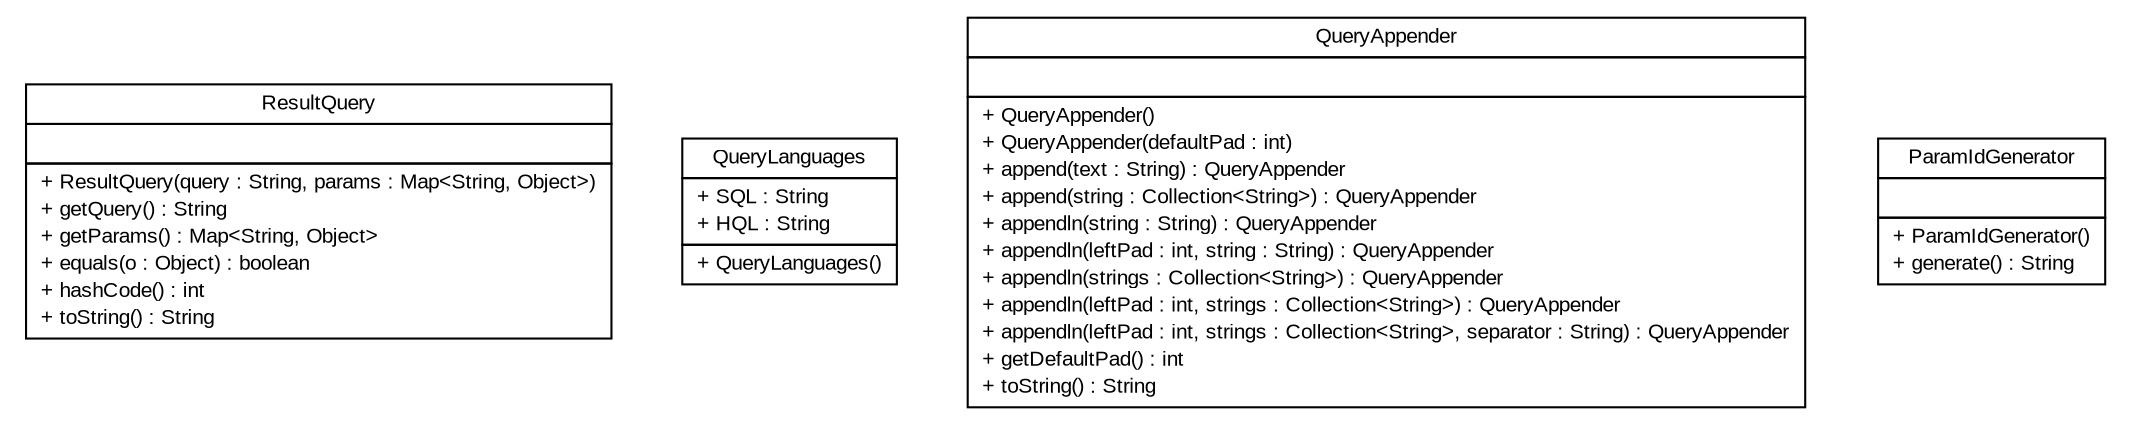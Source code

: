 #!/usr/local/bin/dot
#
# Class diagram 
# Generated by UMLGraph version R5_6 (http://www.umlgraph.org/)
#

digraph G {
	edge [fontname="arial",fontsize=10,labelfontname="arial",labelfontsize=10];
	node [fontname="arial",fontsize=10,shape=plaintext];
	nodesep=0.25;
	ranksep=0.5;
	// br.gov.to.sefaz.persistence.query.parser.domain.ResultQuery
	c36511 [label=<<table title="br.gov.to.sefaz.persistence.query.parser.domain.ResultQuery" border="0" cellborder="1" cellspacing="0" cellpadding="2" port="p" href="./ResultQuery.html">
		<tr><td><table border="0" cellspacing="0" cellpadding="1">
<tr><td align="center" balign="center"> ResultQuery </td></tr>
		</table></td></tr>
		<tr><td><table border="0" cellspacing="0" cellpadding="1">
<tr><td align="left" balign="left">  </td></tr>
		</table></td></tr>
		<tr><td><table border="0" cellspacing="0" cellpadding="1">
<tr><td align="left" balign="left"> + ResultQuery(query : String, params : Map&lt;String, Object&gt;) </td></tr>
<tr><td align="left" balign="left"> + getQuery() : String </td></tr>
<tr><td align="left" balign="left"> + getParams() : Map&lt;String, Object&gt; </td></tr>
<tr><td align="left" balign="left"> + equals(o : Object) : boolean </td></tr>
<tr><td align="left" balign="left"> + hashCode() : int </td></tr>
<tr><td align="left" balign="left"> + toString() : String </td></tr>
		</table></td></tr>
		</table>>, URL="./ResultQuery.html", fontname="arial", fontcolor="black", fontsize=10.0];
	// br.gov.to.sefaz.persistence.query.parser.domain.QueryLanguages
	c36512 [label=<<table title="br.gov.to.sefaz.persistence.query.parser.domain.QueryLanguages" border="0" cellborder="1" cellspacing="0" cellpadding="2" port="p" href="./QueryLanguages.html">
		<tr><td><table border="0" cellspacing="0" cellpadding="1">
<tr><td align="center" balign="center"> QueryLanguages </td></tr>
		</table></td></tr>
		<tr><td><table border="0" cellspacing="0" cellpadding="1">
<tr><td align="left" balign="left"> + SQL : String </td></tr>
<tr><td align="left" balign="left"> + HQL : String </td></tr>
		</table></td></tr>
		<tr><td><table border="0" cellspacing="0" cellpadding="1">
<tr><td align="left" balign="left"> + QueryLanguages() </td></tr>
		</table></td></tr>
		</table>>, URL="./QueryLanguages.html", fontname="arial", fontcolor="black", fontsize=10.0];
	// br.gov.to.sefaz.persistence.query.parser.domain.QueryAppender
	c36513 [label=<<table title="br.gov.to.sefaz.persistence.query.parser.domain.QueryAppender" border="0" cellborder="1" cellspacing="0" cellpadding="2" port="p" href="./QueryAppender.html">
		<tr><td><table border="0" cellspacing="0" cellpadding="1">
<tr><td align="center" balign="center"> QueryAppender </td></tr>
		</table></td></tr>
		<tr><td><table border="0" cellspacing="0" cellpadding="1">
<tr><td align="left" balign="left">  </td></tr>
		</table></td></tr>
		<tr><td><table border="0" cellspacing="0" cellpadding="1">
<tr><td align="left" balign="left"> + QueryAppender() </td></tr>
<tr><td align="left" balign="left"> + QueryAppender(defaultPad : int) </td></tr>
<tr><td align="left" balign="left"> + append(text : String) : QueryAppender </td></tr>
<tr><td align="left" balign="left"> + append(string : Collection&lt;String&gt;) : QueryAppender </td></tr>
<tr><td align="left" balign="left"> + appendln(string : String) : QueryAppender </td></tr>
<tr><td align="left" balign="left"> + appendln(leftPad : int, string : String) : QueryAppender </td></tr>
<tr><td align="left" balign="left"> + appendln(strings : Collection&lt;String&gt;) : QueryAppender </td></tr>
<tr><td align="left" balign="left"> + appendln(leftPad : int, strings : Collection&lt;String&gt;) : QueryAppender </td></tr>
<tr><td align="left" balign="left"> + appendln(leftPad : int, strings : Collection&lt;String&gt;, separator : String) : QueryAppender </td></tr>
<tr><td align="left" balign="left"> + getDefaultPad() : int </td></tr>
<tr><td align="left" balign="left"> + toString() : String </td></tr>
		</table></td></tr>
		</table>>, URL="./QueryAppender.html", fontname="arial", fontcolor="black", fontsize=10.0];
	// br.gov.to.sefaz.persistence.query.parser.domain.ParamIdGenerator
	c36514 [label=<<table title="br.gov.to.sefaz.persistence.query.parser.domain.ParamIdGenerator" border="0" cellborder="1" cellspacing="0" cellpadding="2" port="p" href="./ParamIdGenerator.html">
		<tr><td><table border="0" cellspacing="0" cellpadding="1">
<tr><td align="center" balign="center"> ParamIdGenerator </td></tr>
		</table></td></tr>
		<tr><td><table border="0" cellspacing="0" cellpadding="1">
<tr><td align="left" balign="left">  </td></tr>
		</table></td></tr>
		<tr><td><table border="0" cellspacing="0" cellpadding="1">
<tr><td align="left" balign="left"> + ParamIdGenerator() </td></tr>
<tr><td align="left" balign="left"> + generate() : String </td></tr>
		</table></td></tr>
		</table>>, URL="./ParamIdGenerator.html", fontname="arial", fontcolor="black", fontsize=10.0];
}


